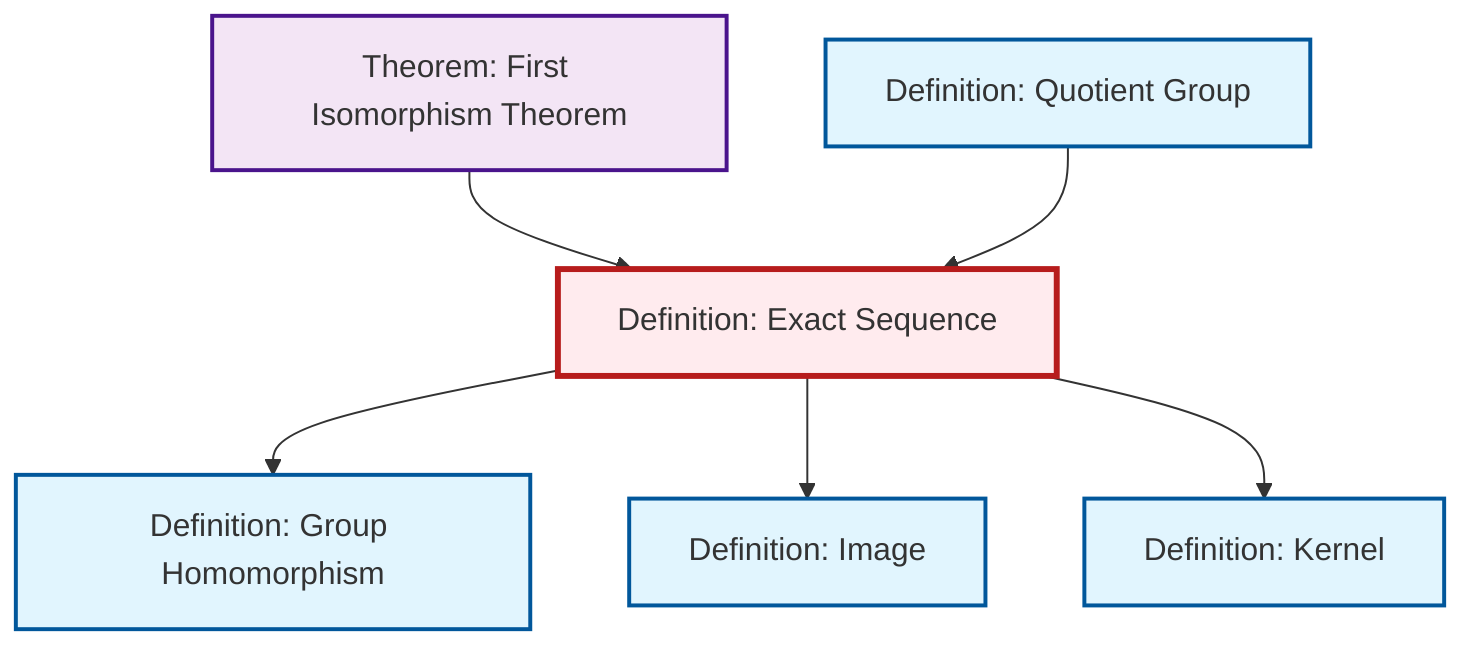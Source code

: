 graph TD
    classDef definition fill:#e1f5fe,stroke:#01579b,stroke-width:2px
    classDef theorem fill:#f3e5f5,stroke:#4a148c,stroke-width:2px
    classDef axiom fill:#fff3e0,stroke:#e65100,stroke-width:2px
    classDef example fill:#e8f5e9,stroke:#1b5e20,stroke-width:2px
    classDef current fill:#ffebee,stroke:#b71c1c,stroke-width:3px
    def-homomorphism["Definition: Group Homomorphism"]:::definition
    thm-first-isomorphism["Theorem: First Isomorphism Theorem"]:::theorem
    def-exact-sequence["Definition: Exact Sequence"]:::definition
    def-kernel["Definition: Kernel"]:::definition
    def-quotient-group["Definition: Quotient Group"]:::definition
    def-image["Definition: Image"]:::definition
    thm-first-isomorphism --> def-exact-sequence
    def-exact-sequence --> def-homomorphism
    def-exact-sequence --> def-image
    def-quotient-group --> def-exact-sequence
    def-exact-sequence --> def-kernel
    class def-exact-sequence current